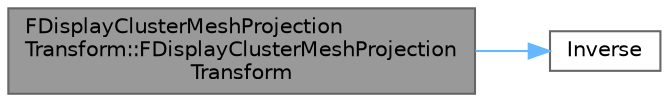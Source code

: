 digraph "FDisplayClusterMeshProjectionTransform::FDisplayClusterMeshProjectionTransform"
{
 // INTERACTIVE_SVG=YES
 // LATEX_PDF_SIZE
  bgcolor="transparent";
  edge [fontname=Helvetica,fontsize=10,labelfontname=Helvetica,labelfontsize=10];
  node [fontname=Helvetica,fontsize=10,shape=box,height=0.2,width=0.4];
  rankdir="LR";
  Node1 [id="Node000001",label="FDisplayClusterMeshProjection\lTransform::FDisplayClusterMeshProjection\lTransform",height=0.2,width=0.4,color="gray40", fillcolor="grey60", style="filled", fontcolor="black",tooltip=" "];
  Node1 -> Node2 [id="edge1_Node000001_Node000002",color="steelblue1",style="solid",tooltip=" "];
  Node2 [id="Node000002",label="Inverse",height=0.2,width=0.4,color="grey40", fillcolor="white", style="filled",URL="$d5/d9f/TransformCalculus_8h.html#a29156a093f8a383d33b1777e57754d23",tooltip="Inverts a transform from space A to space B so it transforms from space B to space A."];
}
